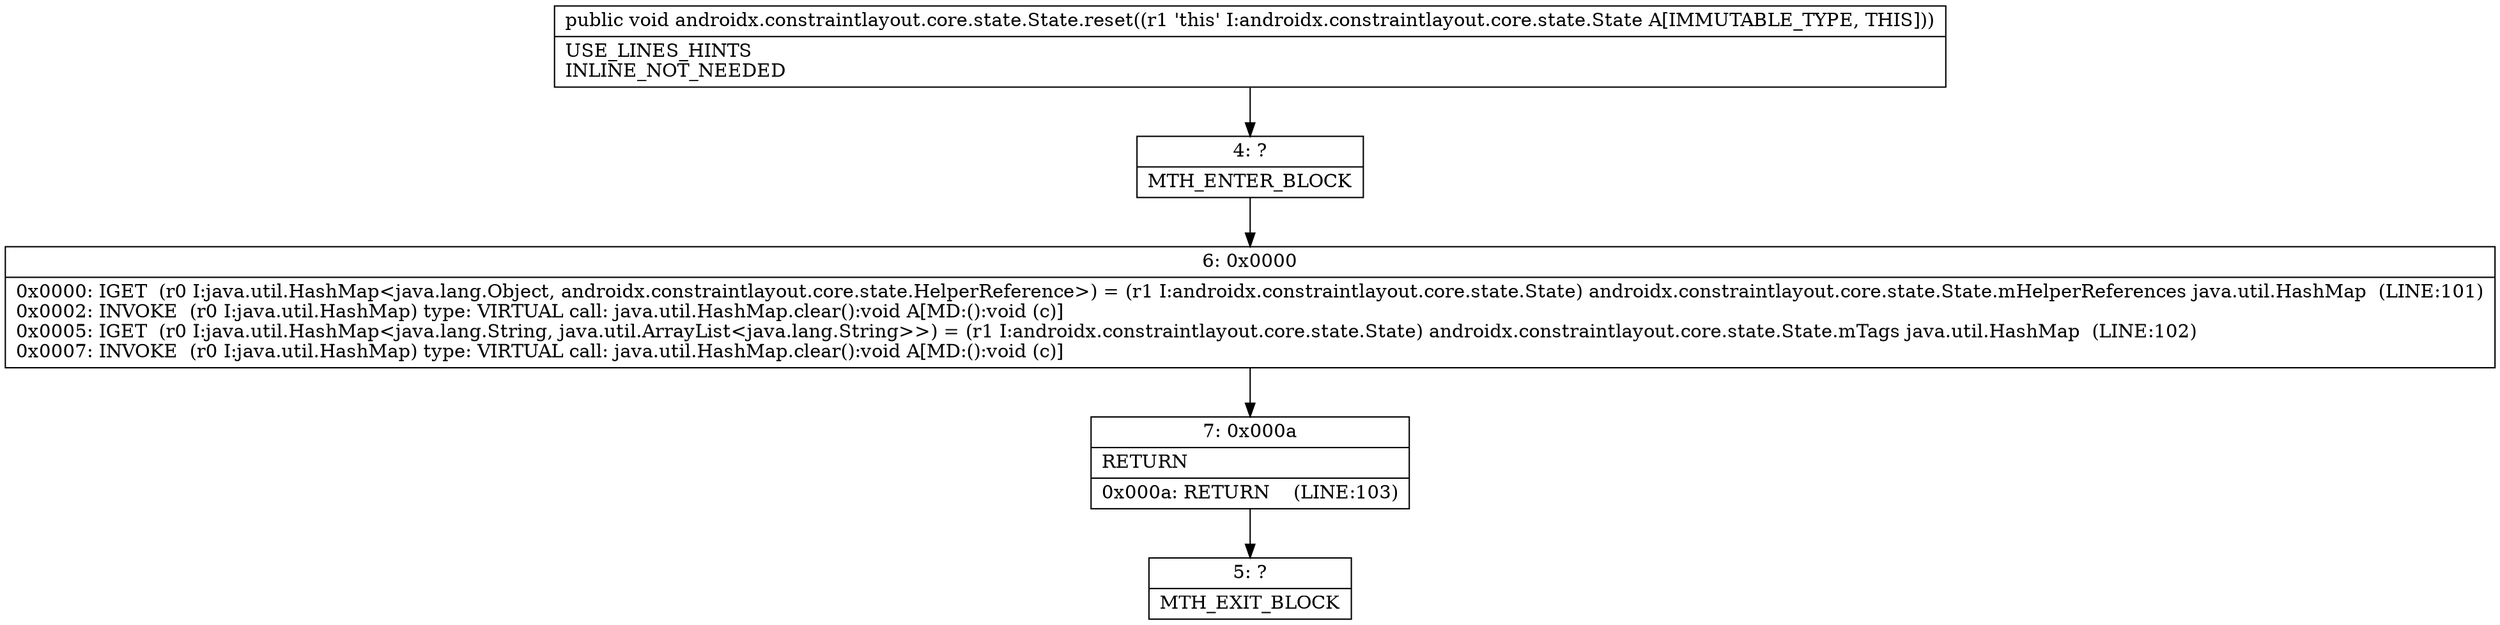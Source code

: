 digraph "CFG forandroidx.constraintlayout.core.state.State.reset()V" {
Node_4 [shape=record,label="{4\:\ ?|MTH_ENTER_BLOCK\l}"];
Node_6 [shape=record,label="{6\:\ 0x0000|0x0000: IGET  (r0 I:java.util.HashMap\<java.lang.Object, androidx.constraintlayout.core.state.HelperReference\>) = (r1 I:androidx.constraintlayout.core.state.State) androidx.constraintlayout.core.state.State.mHelperReferences java.util.HashMap  (LINE:101)\l0x0002: INVOKE  (r0 I:java.util.HashMap) type: VIRTUAL call: java.util.HashMap.clear():void A[MD:():void (c)]\l0x0005: IGET  (r0 I:java.util.HashMap\<java.lang.String, java.util.ArrayList\<java.lang.String\>\>) = (r1 I:androidx.constraintlayout.core.state.State) androidx.constraintlayout.core.state.State.mTags java.util.HashMap  (LINE:102)\l0x0007: INVOKE  (r0 I:java.util.HashMap) type: VIRTUAL call: java.util.HashMap.clear():void A[MD:():void (c)]\l}"];
Node_7 [shape=record,label="{7\:\ 0x000a|RETURN\l|0x000a: RETURN    (LINE:103)\l}"];
Node_5 [shape=record,label="{5\:\ ?|MTH_EXIT_BLOCK\l}"];
MethodNode[shape=record,label="{public void androidx.constraintlayout.core.state.State.reset((r1 'this' I:androidx.constraintlayout.core.state.State A[IMMUTABLE_TYPE, THIS]))  | USE_LINES_HINTS\lINLINE_NOT_NEEDED\l}"];
MethodNode -> Node_4;Node_4 -> Node_6;
Node_6 -> Node_7;
Node_7 -> Node_5;
}

